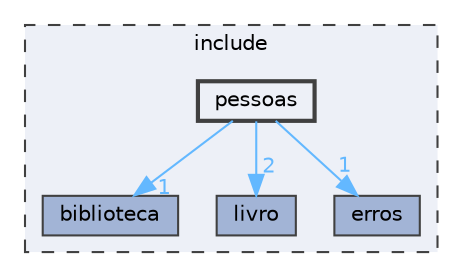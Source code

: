 digraph "include/pessoas"
{
 // LATEX_PDF_SIZE
  bgcolor="transparent";
  edge [fontname=Helvetica,fontsize=10,labelfontname=Helvetica,labelfontsize=10];
  node [fontname=Helvetica,fontsize=10,shape=box,height=0.2,width=0.4];
  compound=true
  subgraph clusterdir_d44c64559bbebec7f509842c48db8b23 {
    graph [ bgcolor="#edf0f7", pencolor="grey25", label="include", fontname=Helvetica,fontsize=10 style="filled,dashed", URL="dir_d44c64559bbebec7f509842c48db8b23.html",tooltip=""]
  dir_0bc804708b4d922430ac5ae352774b39 [label="biblioteca", fillcolor="#a2b4d6", color="grey25", style="filled", URL="dir_0bc804708b4d922430ac5ae352774b39.html",tooltip=""];
  dir_e1ae423cbeb3bec2df28885c098c862e [label="livro", fillcolor="#a2b4d6", color="grey25", style="filled", URL="dir_e1ae423cbeb3bec2df28885c098c862e.html",tooltip=""];
  dir_16862e911883a5d8b4e363a8a47bcec0 [label="erros", fillcolor="#a2b4d6", color="grey25", style="filled", URL="dir_16862e911883a5d8b4e363a8a47bcec0.html",tooltip=""];
  dir_e1a043ec24964d47ad10b643005319ac [label="pessoas", fillcolor="#edf0f7", color="grey25", style="filled,bold", URL="dir_e1a043ec24964d47ad10b643005319ac.html",tooltip=""];
  }
  dir_e1a043ec24964d47ad10b643005319ac->dir_0bc804708b4d922430ac5ae352774b39 [headlabel="1", labeldistance=1.5 headhref="dir_000006_000000.html" color="steelblue1" fontcolor="steelblue1"];
  dir_e1a043ec24964d47ad10b643005319ac->dir_16862e911883a5d8b4e363a8a47bcec0 [headlabel="1", labeldistance=1.5 headhref="dir_000006_000002.html" color="steelblue1" fontcolor="steelblue1"];
  dir_e1a043ec24964d47ad10b643005319ac->dir_e1ae423cbeb3bec2df28885c098c862e [headlabel="2", labeldistance=1.5 headhref="dir_000006_000004.html" color="steelblue1" fontcolor="steelblue1"];
}
